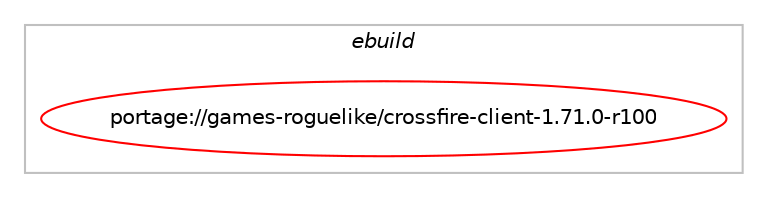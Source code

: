 digraph prolog {

# *************
# Graph options
# *************

newrank=true;
concentrate=true;
compound=true;
graph [rankdir=LR,fontname=Helvetica,fontsize=10,ranksep=1.5];#, ranksep=2.5, nodesep=0.2];
edge  [arrowhead=vee];
node  [fontname=Helvetica,fontsize=10];

# **********
# The ebuild
# **********

subgraph cluster_leftcol {
color=gray;
label=<<i>ebuild</i>>;
id [label="portage://games-roguelike/crossfire-client-1.71.0-r100", color=red, width=4, href="../games-roguelike/crossfire-client-1.71.0-r100.svg"];
}

# ****************
# The dependencies
# ****************

subgraph cluster_midcol {
color=gray;
label=<<i>dependencies</i>>;
subgraph cluster_compile {
fillcolor="#eeeeee";
style=filled;
label=<<i>compile</i>>;
# *** BEGIN UNKNOWN DEPENDENCY TYPE (TODO) ***
# id -> equal(use_conditional_group(positive,lua,portage://games-roguelike/crossfire-client-1.71.0-r100,[use_conditional_group(positive,lua_single_target_lua5-1,portage://games-roguelike/crossfire-client-1.71.0-r100,[package_dependency(portage://games-roguelike/crossfire-client-1.71.0-r100,install,no,dev-lang,lua,none,[,,],[slot(5.1)],[])])]))
# *** END UNKNOWN DEPENDENCY TYPE (TODO) ***

# *** BEGIN UNKNOWN DEPENDENCY TYPE (TODO) ***
# id -> equal(use_conditional_group(positive,opengl,portage://games-roguelike/crossfire-client-1.71.0-r100,[package_dependency(portage://games-roguelike/crossfire-client-1.71.0-r100,install,no,virtual,opengl,none,[,,],[],[]),package_dependency(portage://games-roguelike/crossfire-client-1.71.0-r100,install,no,media-libs,freeglut,none,[,,],[],[])]))
# *** END UNKNOWN DEPENDENCY TYPE (TODO) ***

# *** BEGIN UNKNOWN DEPENDENCY TYPE (TODO) ***
# id -> equal(use_conditional_group(positive,sdl,portage://games-roguelike/crossfire-client-1.71.0-r100,[package_dependency(portage://games-roguelike/crossfire-client-1.71.0-r100,install,no,media-libs,libsdl,none,[,,],[],[use(enable(video),none)]),package_dependency(portage://games-roguelike/crossfire-client-1.71.0-r100,install,no,media-libs,sdl-image,none,[,,],[],[use(enable(png),none)])]))
# *** END UNKNOWN DEPENDENCY TYPE (TODO) ***

# *** BEGIN UNKNOWN DEPENDENCY TYPE (TODO) ***
# id -> equal(use_conditional_group(positive,sound,portage://games-roguelike/crossfire-client-1.71.0-r100,[package_dependency(portage://games-roguelike/crossfire-client-1.71.0-r100,install,no,media-libs,sdl-mixer,none,[,,],[],[use(enable(vorbis),none)])]))
# *** END UNKNOWN DEPENDENCY TYPE (TODO) ***

# *** BEGIN UNKNOWN DEPENDENCY TYPE (TODO) ***
# id -> equal(package_dependency(portage://games-roguelike/crossfire-client-1.71.0-r100,install,no,media-libs,libpng,none,[,,],[slot(0)],[]))
# *** END UNKNOWN DEPENDENCY TYPE (TODO) ***

# *** BEGIN UNKNOWN DEPENDENCY TYPE (TODO) ***
# id -> equal(package_dependency(portage://games-roguelike/crossfire-client-1.71.0-r100,install,no,net-misc,curl,none,[,,],[],[]))
# *** END UNKNOWN DEPENDENCY TYPE (TODO) ***

# *** BEGIN UNKNOWN DEPENDENCY TYPE (TODO) ***
# id -> equal(package_dependency(portage://games-roguelike/crossfire-client-1.71.0-r100,install,no,sys-libs,zlib,none,[,,],[],[]))
# *** END UNKNOWN DEPENDENCY TYPE (TODO) ***

# *** BEGIN UNKNOWN DEPENDENCY TYPE (TODO) ***
# id -> equal(package_dependency(portage://games-roguelike/crossfire-client-1.71.0-r100,install,no,x11-libs,gtk+,none,[,,],[slot(2)],[]))
# *** END UNKNOWN DEPENDENCY TYPE (TODO) ***

}
subgraph cluster_compileandrun {
fillcolor="#eeeeee";
style=filled;
label=<<i>compile and run</i>>;
}
subgraph cluster_run {
fillcolor="#eeeeee";
style=filled;
label=<<i>run</i>>;
# *** BEGIN UNKNOWN DEPENDENCY TYPE (TODO) ***
# id -> equal(use_conditional_group(positive,lua,portage://games-roguelike/crossfire-client-1.71.0-r100,[use_conditional_group(positive,lua_single_target_lua5-1,portage://games-roguelike/crossfire-client-1.71.0-r100,[package_dependency(portage://games-roguelike/crossfire-client-1.71.0-r100,run,no,dev-lang,lua,none,[,,],[slot(5.1)],[])])]))
# *** END UNKNOWN DEPENDENCY TYPE (TODO) ***

# *** BEGIN UNKNOWN DEPENDENCY TYPE (TODO) ***
# id -> equal(use_conditional_group(positive,opengl,portage://games-roguelike/crossfire-client-1.71.0-r100,[package_dependency(portage://games-roguelike/crossfire-client-1.71.0-r100,run,no,virtual,opengl,none,[,,],[],[]),package_dependency(portage://games-roguelike/crossfire-client-1.71.0-r100,run,no,media-libs,freeglut,none,[,,],[],[])]))
# *** END UNKNOWN DEPENDENCY TYPE (TODO) ***

# *** BEGIN UNKNOWN DEPENDENCY TYPE (TODO) ***
# id -> equal(use_conditional_group(positive,sdl,portage://games-roguelike/crossfire-client-1.71.0-r100,[package_dependency(portage://games-roguelike/crossfire-client-1.71.0-r100,run,no,media-libs,libsdl,none,[,,],[],[use(enable(video),none)]),package_dependency(portage://games-roguelike/crossfire-client-1.71.0-r100,run,no,media-libs,sdl-image,none,[,,],[],[use(enable(png),none)])]))
# *** END UNKNOWN DEPENDENCY TYPE (TODO) ***

# *** BEGIN UNKNOWN DEPENDENCY TYPE (TODO) ***
# id -> equal(use_conditional_group(positive,sound,portage://games-roguelike/crossfire-client-1.71.0-r100,[package_dependency(portage://games-roguelike/crossfire-client-1.71.0-r100,run,no,media-libs,sdl-mixer,none,[,,],[],[use(enable(vorbis),none)])]))
# *** END UNKNOWN DEPENDENCY TYPE (TODO) ***

# *** BEGIN UNKNOWN DEPENDENCY TYPE (TODO) ***
# id -> equal(package_dependency(portage://games-roguelike/crossfire-client-1.71.0-r100,run,no,media-libs,libpng,none,[,,],[slot(0)],[]))
# *** END UNKNOWN DEPENDENCY TYPE (TODO) ***

# *** BEGIN UNKNOWN DEPENDENCY TYPE (TODO) ***
# id -> equal(package_dependency(portage://games-roguelike/crossfire-client-1.71.0-r100,run,no,net-misc,curl,none,[,,],[],[]))
# *** END UNKNOWN DEPENDENCY TYPE (TODO) ***

# *** BEGIN UNKNOWN DEPENDENCY TYPE (TODO) ***
# id -> equal(package_dependency(portage://games-roguelike/crossfire-client-1.71.0-r100,run,no,sys-libs,zlib,none,[,,],[],[]))
# *** END UNKNOWN DEPENDENCY TYPE (TODO) ***

# *** BEGIN UNKNOWN DEPENDENCY TYPE (TODO) ***
# id -> equal(package_dependency(portage://games-roguelike/crossfire-client-1.71.0-r100,run,no,x11-libs,gtk+,none,[,,],[slot(2)],[]))
# *** END UNKNOWN DEPENDENCY TYPE (TODO) ***

}
}

# **************
# The candidates
# **************

subgraph cluster_choices {
rank=same;
color=gray;
label=<<i>candidates</i>>;

}

}

